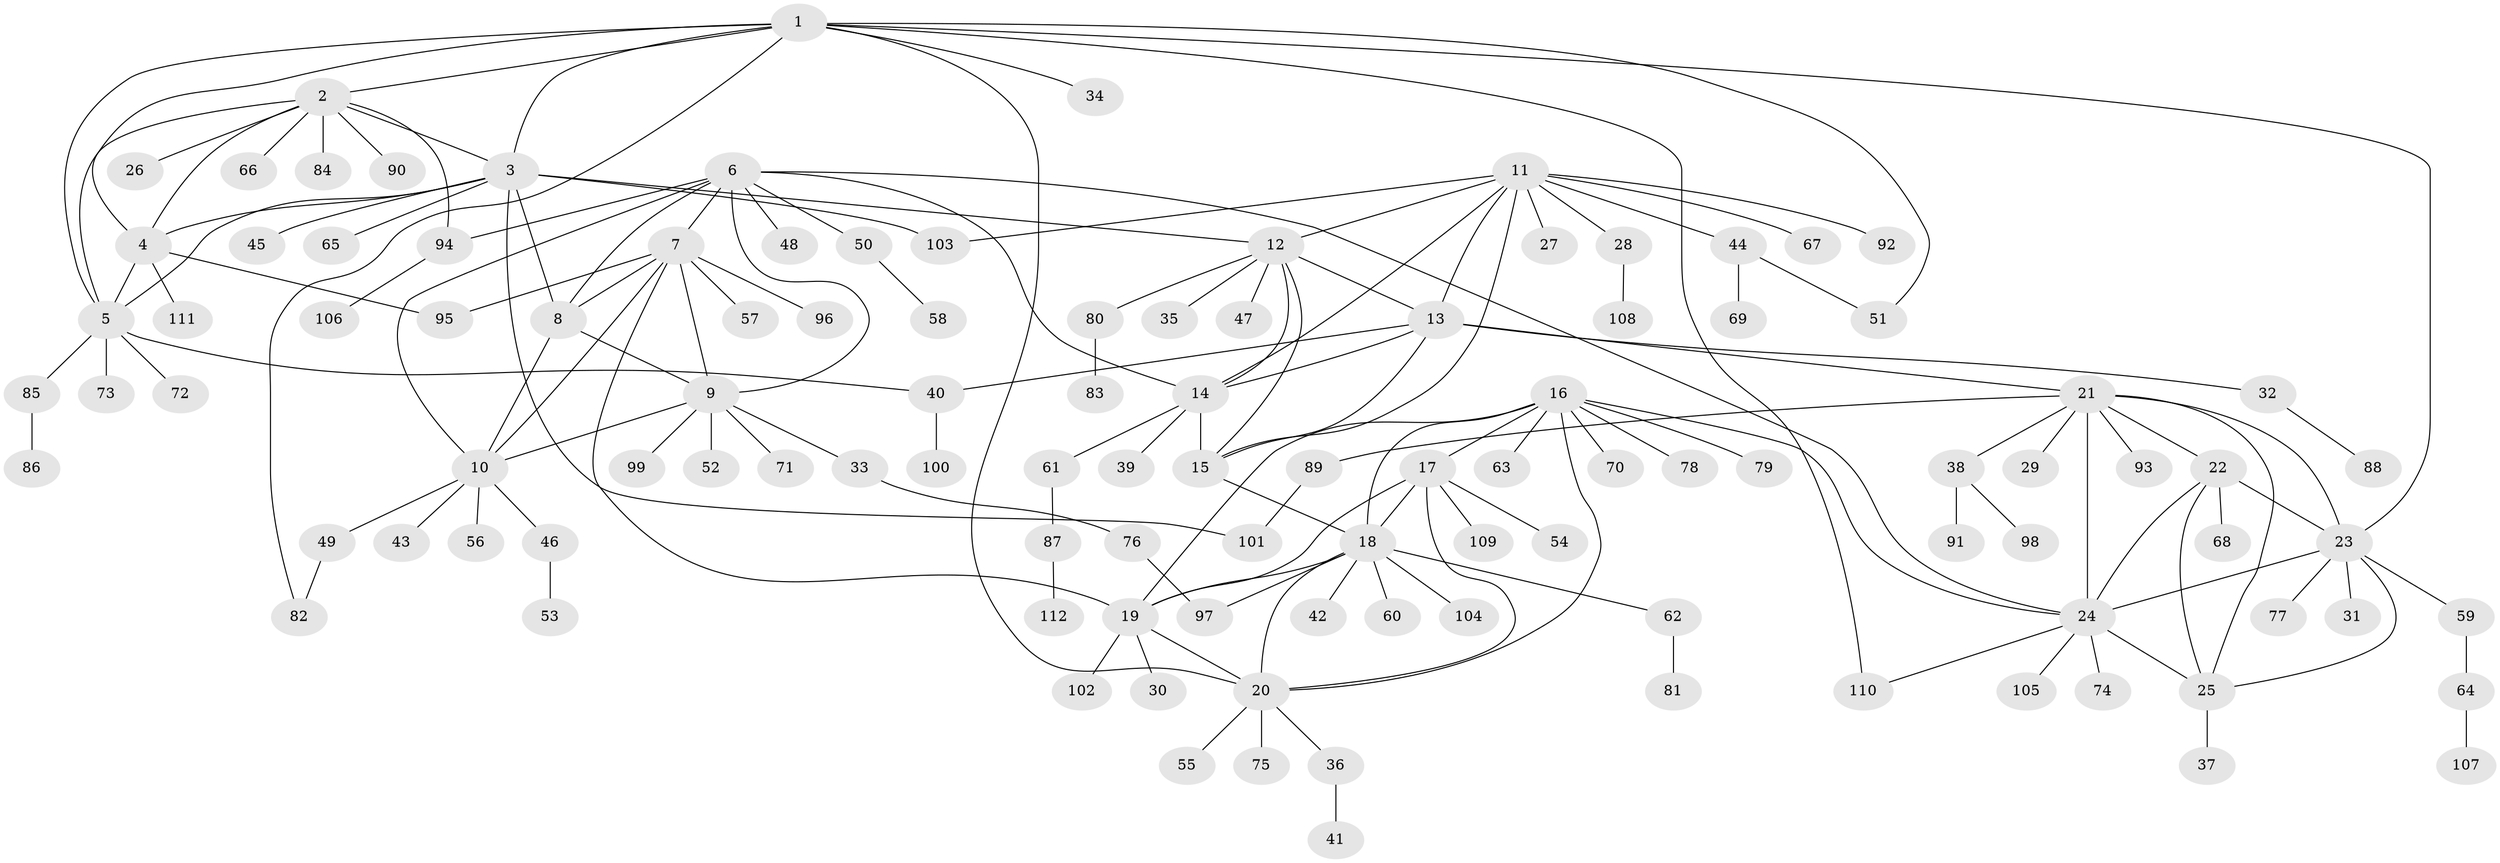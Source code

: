 // coarse degree distribution, {9: 0.047619047619047616, 8: 0.05952380952380952, 10: 0.023809523809523808, 5: 0.023809523809523808, 7: 0.023809523809523808, 6: 0.047619047619047616, 3: 0.03571428571428571, 1: 0.5595238095238095, 2: 0.17857142857142858}
// Generated by graph-tools (version 1.1) at 2025/52/02/27/25 19:52:22]
// undirected, 112 vertices, 156 edges
graph export_dot {
graph [start="1"]
  node [color=gray90,style=filled];
  1;
  2;
  3;
  4;
  5;
  6;
  7;
  8;
  9;
  10;
  11;
  12;
  13;
  14;
  15;
  16;
  17;
  18;
  19;
  20;
  21;
  22;
  23;
  24;
  25;
  26;
  27;
  28;
  29;
  30;
  31;
  32;
  33;
  34;
  35;
  36;
  37;
  38;
  39;
  40;
  41;
  42;
  43;
  44;
  45;
  46;
  47;
  48;
  49;
  50;
  51;
  52;
  53;
  54;
  55;
  56;
  57;
  58;
  59;
  60;
  61;
  62;
  63;
  64;
  65;
  66;
  67;
  68;
  69;
  70;
  71;
  72;
  73;
  74;
  75;
  76;
  77;
  78;
  79;
  80;
  81;
  82;
  83;
  84;
  85;
  86;
  87;
  88;
  89;
  90;
  91;
  92;
  93;
  94;
  95;
  96;
  97;
  98;
  99;
  100;
  101;
  102;
  103;
  104;
  105;
  106;
  107;
  108;
  109;
  110;
  111;
  112;
  1 -- 2;
  1 -- 3;
  1 -- 4;
  1 -- 5;
  1 -- 20;
  1 -- 23;
  1 -- 34;
  1 -- 51;
  1 -- 82;
  1 -- 110;
  2 -- 3;
  2 -- 4;
  2 -- 5;
  2 -- 26;
  2 -- 66;
  2 -- 84;
  2 -- 90;
  2 -- 94;
  3 -- 4;
  3 -- 5;
  3 -- 8;
  3 -- 12;
  3 -- 45;
  3 -- 65;
  3 -- 101;
  3 -- 103;
  4 -- 5;
  4 -- 95;
  4 -- 111;
  5 -- 40;
  5 -- 72;
  5 -- 73;
  5 -- 85;
  6 -- 7;
  6 -- 8;
  6 -- 9;
  6 -- 10;
  6 -- 14;
  6 -- 24;
  6 -- 48;
  6 -- 50;
  6 -- 94;
  7 -- 8;
  7 -- 9;
  7 -- 10;
  7 -- 19;
  7 -- 57;
  7 -- 95;
  7 -- 96;
  8 -- 9;
  8 -- 10;
  9 -- 10;
  9 -- 33;
  9 -- 52;
  9 -- 71;
  9 -- 99;
  10 -- 43;
  10 -- 46;
  10 -- 49;
  10 -- 56;
  11 -- 12;
  11 -- 13;
  11 -- 14;
  11 -- 15;
  11 -- 27;
  11 -- 28;
  11 -- 44;
  11 -- 67;
  11 -- 92;
  11 -- 103;
  12 -- 13;
  12 -- 14;
  12 -- 15;
  12 -- 35;
  12 -- 47;
  12 -- 80;
  13 -- 14;
  13 -- 15;
  13 -- 21;
  13 -- 32;
  13 -- 40;
  14 -- 15;
  14 -- 39;
  14 -- 61;
  15 -- 18;
  16 -- 17;
  16 -- 18;
  16 -- 19;
  16 -- 20;
  16 -- 24;
  16 -- 63;
  16 -- 70;
  16 -- 78;
  16 -- 79;
  17 -- 18;
  17 -- 19;
  17 -- 20;
  17 -- 54;
  17 -- 109;
  18 -- 19;
  18 -- 20;
  18 -- 42;
  18 -- 60;
  18 -- 62;
  18 -- 97;
  18 -- 104;
  19 -- 20;
  19 -- 30;
  19 -- 102;
  20 -- 36;
  20 -- 55;
  20 -- 75;
  21 -- 22;
  21 -- 23;
  21 -- 24;
  21 -- 25;
  21 -- 29;
  21 -- 38;
  21 -- 89;
  21 -- 93;
  22 -- 23;
  22 -- 24;
  22 -- 25;
  22 -- 68;
  23 -- 24;
  23 -- 25;
  23 -- 31;
  23 -- 59;
  23 -- 77;
  24 -- 25;
  24 -- 74;
  24 -- 105;
  24 -- 110;
  25 -- 37;
  28 -- 108;
  32 -- 88;
  33 -- 76;
  36 -- 41;
  38 -- 91;
  38 -- 98;
  40 -- 100;
  44 -- 51;
  44 -- 69;
  46 -- 53;
  49 -- 82;
  50 -- 58;
  59 -- 64;
  61 -- 87;
  62 -- 81;
  64 -- 107;
  76 -- 97;
  80 -- 83;
  85 -- 86;
  87 -- 112;
  89 -- 101;
  94 -- 106;
}
